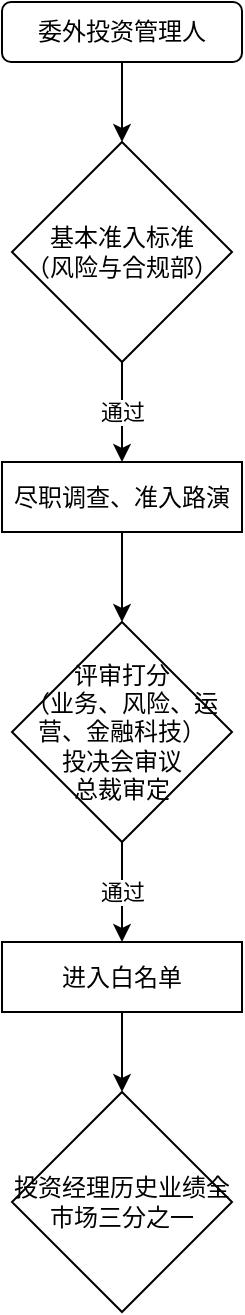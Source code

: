 <mxfile version="13.10.0" type="github">
  <diagram id="uhXueF3WpJiIvvkvNbeo" name="Page-1">
    <mxGraphModel dx="976" dy="619" grid="1" gridSize="10" guides="1" tooltips="1" connect="1" arrows="1" fold="1" page="1" pageScale="1" pageWidth="827" pageHeight="1169" math="0" shadow="0">
      <root>
        <mxCell id="0" />
        <mxCell id="1" parent="0" />
        <mxCell id="JYWzP_5s_lCYPq6KCB7E-22" value="通过" style="edgeStyle=orthogonalEdgeStyle;rounded=0;orthogonalLoop=1;jettySize=auto;html=1;" edge="1" parent="1" source="JYWzP_5s_lCYPq6KCB7E-2" target="JYWzP_5s_lCYPq6KCB7E-13">
          <mxGeometry relative="1" as="geometry" />
        </mxCell>
        <mxCell id="JYWzP_5s_lCYPq6KCB7E-2" value="基本准入标准&lt;br&gt;（风险与合规部）" style="rhombus;whiteSpace=wrap;html=1;" vertex="1" parent="1">
          <mxGeometry x="75" y="110" width="110" height="110" as="geometry" />
        </mxCell>
        <mxCell id="JYWzP_5s_lCYPq6KCB7E-3" value="" style="endArrow=classic;html=1;exitX=0.5;exitY=1;exitDx=0;exitDy=0;exitPerimeter=0;" edge="1" parent="1" source="JYWzP_5s_lCYPq6KCB7E-21" target="JYWzP_5s_lCYPq6KCB7E-2">
          <mxGeometry width="50" height="50" relative="1" as="geometry">
            <mxPoint x="130" y="70" as="sourcePoint" />
            <mxPoint x="440" y="180" as="targetPoint" />
          </mxGeometry>
        </mxCell>
        <mxCell id="JYWzP_5s_lCYPq6KCB7E-17" value="" style="edgeStyle=orthogonalEdgeStyle;rounded=0;orthogonalLoop=1;jettySize=auto;html=1;" edge="1" parent="1" source="JYWzP_5s_lCYPq6KCB7E-13" target="JYWzP_5s_lCYPq6KCB7E-16">
          <mxGeometry relative="1" as="geometry" />
        </mxCell>
        <mxCell id="JYWzP_5s_lCYPq6KCB7E-13" value="尽职调查、准入路演" style="whiteSpace=wrap;html=1;" vertex="1" parent="1">
          <mxGeometry x="70" y="270" width="120" height="35" as="geometry" />
        </mxCell>
        <mxCell id="JYWzP_5s_lCYPq6KCB7E-19" value="通过" style="edgeStyle=orthogonalEdgeStyle;rounded=0;orthogonalLoop=1;jettySize=auto;html=1;" edge="1" parent="1" source="JYWzP_5s_lCYPq6KCB7E-16" target="JYWzP_5s_lCYPq6KCB7E-18">
          <mxGeometry relative="1" as="geometry" />
        </mxCell>
        <mxCell id="JYWzP_5s_lCYPq6KCB7E-16" value="评审打分&lt;br&gt;（业务、风险、运营、金融科技）&lt;br&gt;投决会审议&lt;br&gt;总裁审定" style="rhombus;whiteSpace=wrap;html=1;" vertex="1" parent="1">
          <mxGeometry x="75" y="350" width="110" height="110" as="geometry" />
        </mxCell>
        <mxCell id="JYWzP_5s_lCYPq6KCB7E-24" value="" style="edgeStyle=orthogonalEdgeStyle;rounded=0;orthogonalLoop=1;jettySize=auto;html=1;" edge="1" parent="1" source="JYWzP_5s_lCYPq6KCB7E-18" target="JYWzP_5s_lCYPq6KCB7E-23">
          <mxGeometry relative="1" as="geometry" />
        </mxCell>
        <mxCell id="JYWzP_5s_lCYPq6KCB7E-18" value="进入白名单" style="whiteSpace=wrap;html=1;" vertex="1" parent="1">
          <mxGeometry x="70" y="510" width="120" height="35" as="geometry" />
        </mxCell>
        <mxCell id="JYWzP_5s_lCYPq6KCB7E-21" value="委外投资管理人" style="rounded=1;whiteSpace=wrap;html=1;" vertex="1" parent="1">
          <mxGeometry x="70" y="40" width="120" height="30" as="geometry" />
        </mxCell>
        <mxCell id="JYWzP_5s_lCYPq6KCB7E-23" value="投资经理历史业绩全市场三分之一" style="rhombus;whiteSpace=wrap;html=1;" vertex="1" parent="1">
          <mxGeometry x="75" y="585" width="110" height="110" as="geometry" />
        </mxCell>
      </root>
    </mxGraphModel>
  </diagram>
</mxfile>
